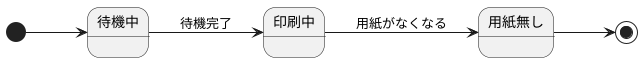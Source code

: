 @startuml 
left to right direction
[*] --> 待機中
待機中--> 印刷中: 待機完了
印刷中--> 用紙無し: 用紙がなくなる
用紙無し--> [*] 
@enduml